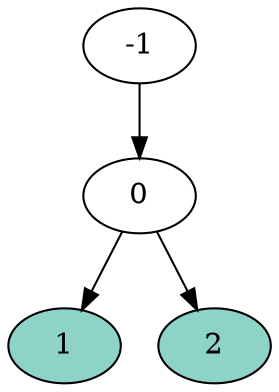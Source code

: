 digraph statespace {
node [colorscheme="set312" style=wedged]
-1 -> 0
1 [style=filled fillcolor=1]
0 -> 1
2 [style=filled fillcolor=1]
0 -> 2
}
